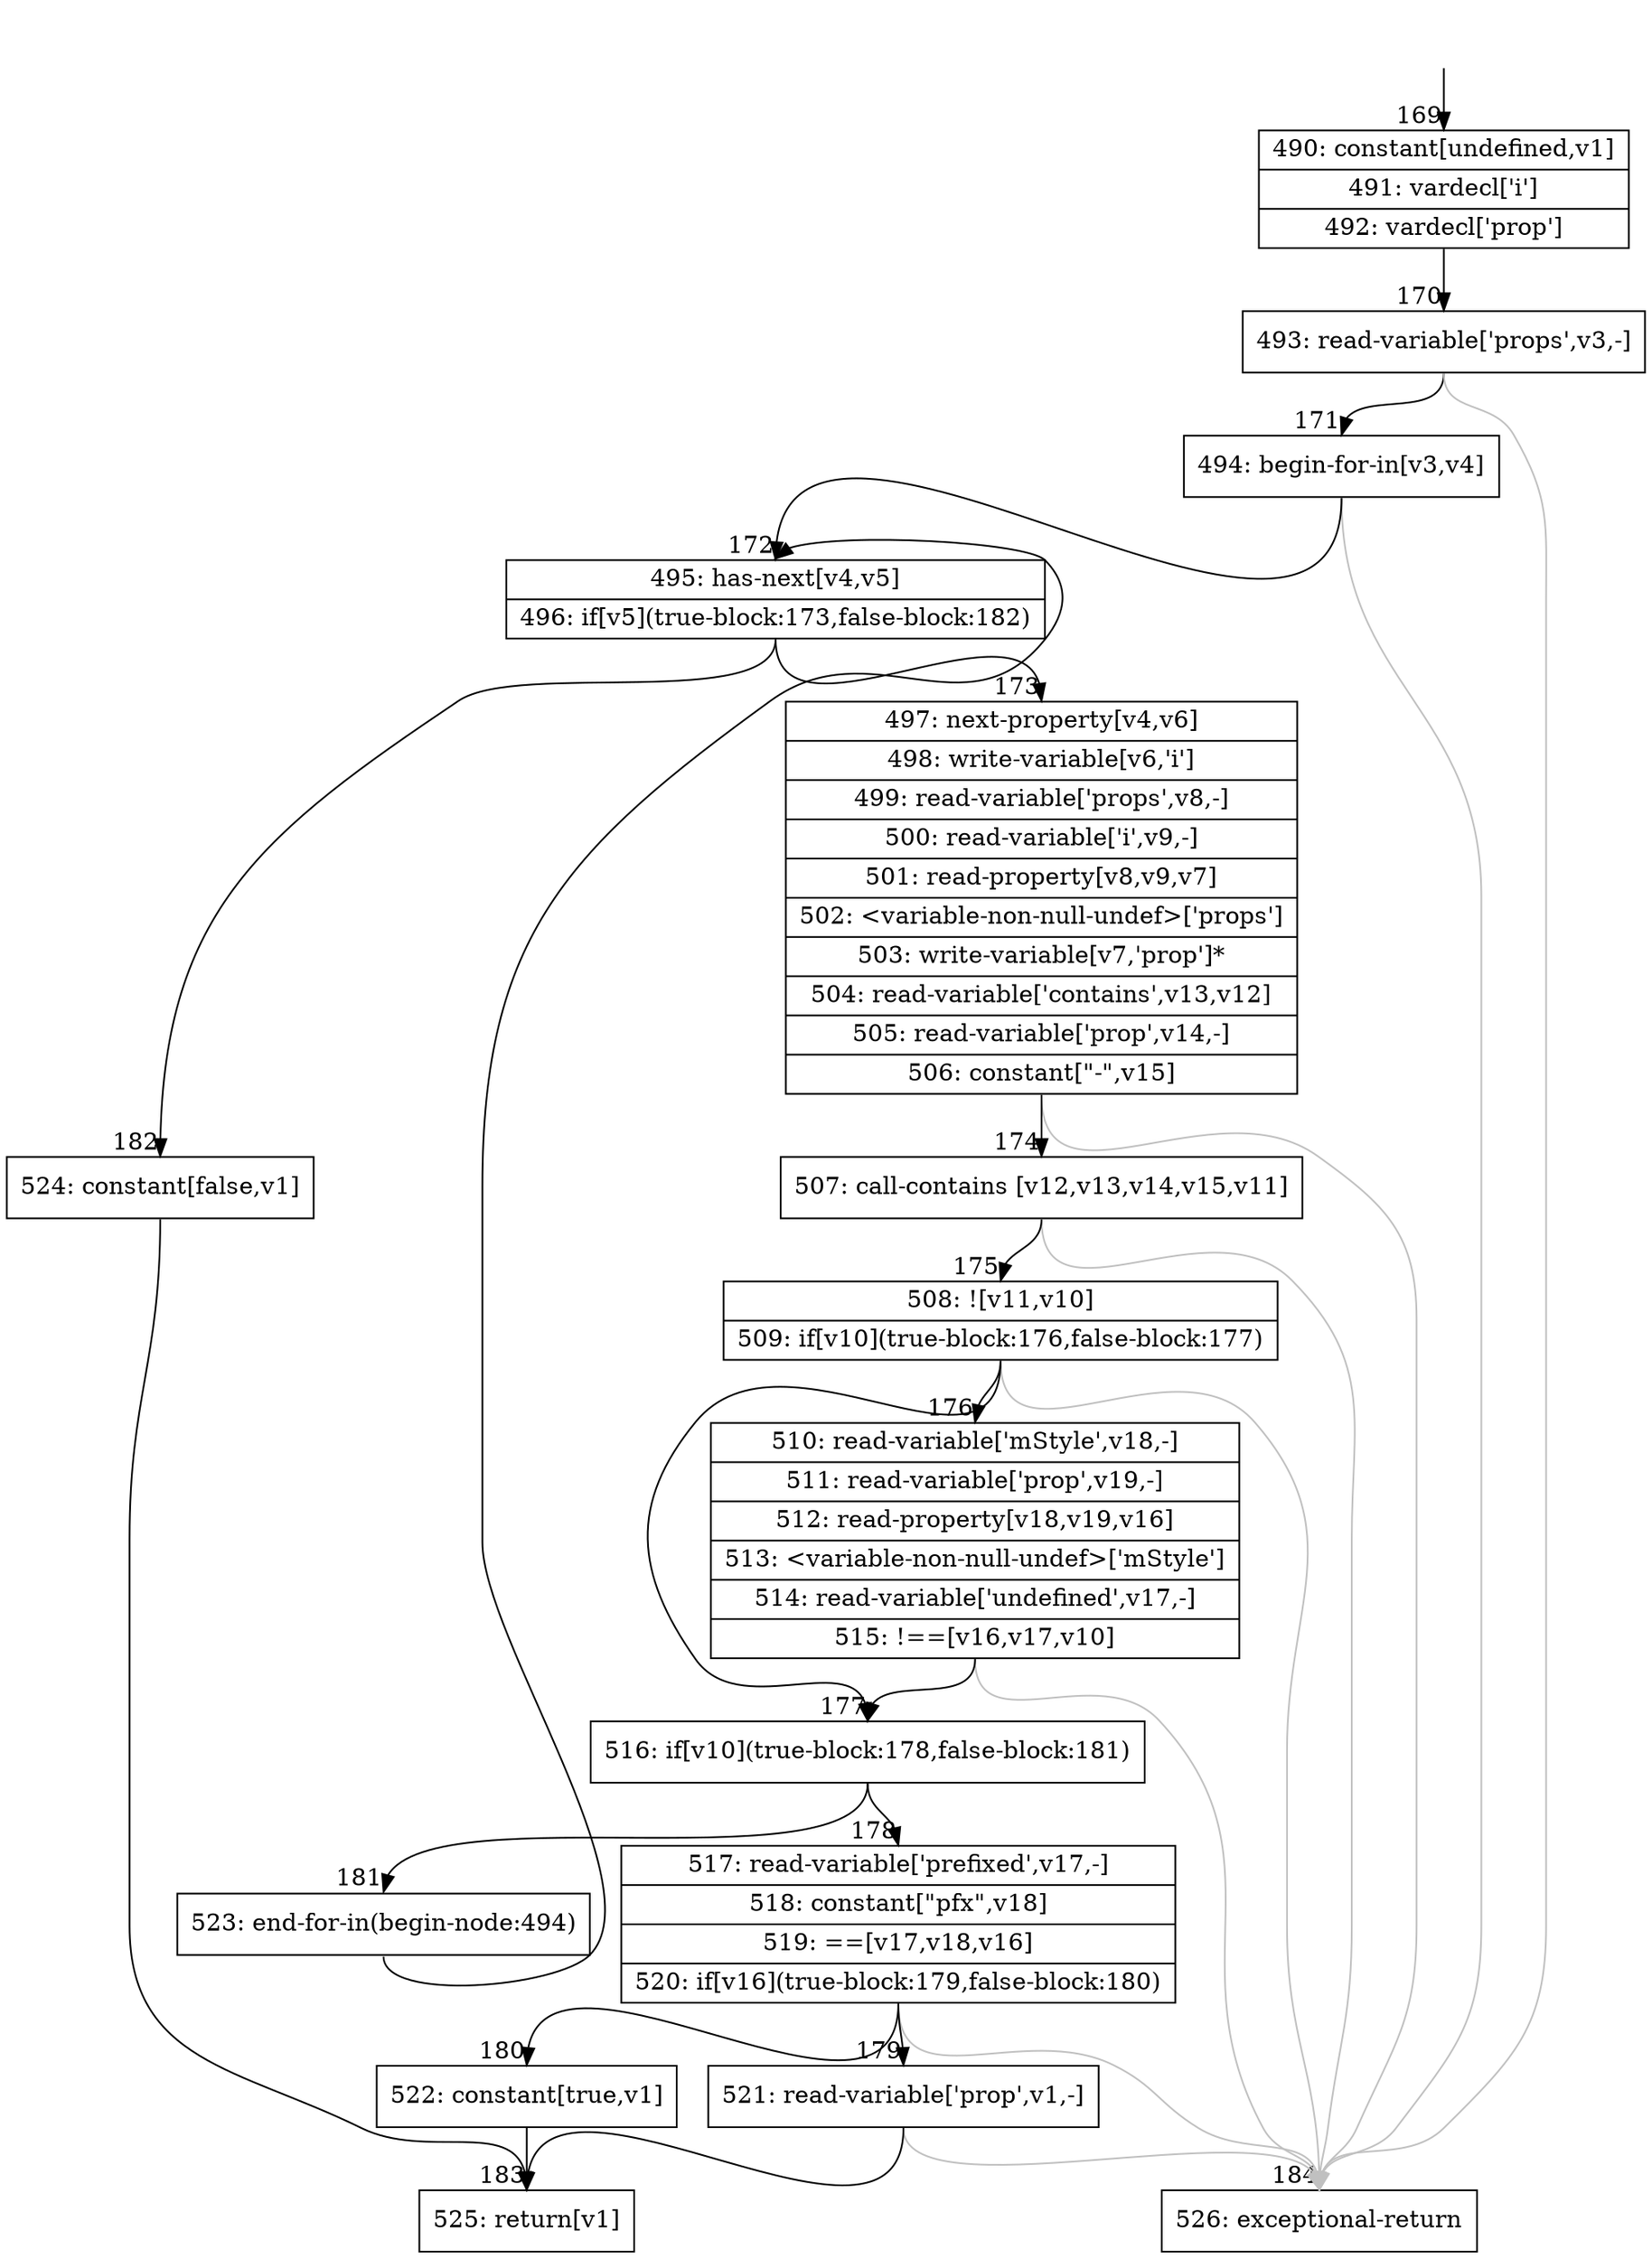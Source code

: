 digraph {
rankdir="TD"
BB_entry16[shape=none,label=""];
BB_entry16 -> BB169 [tailport=s, headport=n, headlabel="    169"]
BB169 [shape=record label="{490: constant[undefined,v1]|491: vardecl['i']|492: vardecl['prop']}" ] 
BB169 -> BB170 [tailport=s, headport=n, headlabel="      170"]
BB170 [shape=record label="{493: read-variable['props',v3,-]}" ] 
BB170 -> BB171 [tailport=s, headport=n, headlabel="      171"]
BB170 -> BB184 [tailport=s, headport=n, color=gray, headlabel="      184"]
BB171 [shape=record label="{494: begin-for-in[v3,v4]}" ] 
BB171 -> BB172 [tailport=s, headport=n, headlabel="      172"]
BB171 -> BB184 [tailport=s, headport=n, color=gray]
BB172 [shape=record label="{495: has-next[v4,v5]|496: if[v5](true-block:173,false-block:182)}" ] 
BB172 -> BB173 [tailport=s, headport=n, headlabel="      173"]
BB172 -> BB182 [tailport=s, headport=n, headlabel="      182"]
BB173 [shape=record label="{497: next-property[v4,v6]|498: write-variable[v6,'i']|499: read-variable['props',v8,-]|500: read-variable['i',v9,-]|501: read-property[v8,v9,v7]|502: \<variable-non-null-undef\>['props']|503: write-variable[v7,'prop']*|504: read-variable['contains',v13,v12]|505: read-variable['prop',v14,-]|506: constant[\"-\",v15]}" ] 
BB173 -> BB174 [tailport=s, headport=n, headlabel="      174"]
BB173 -> BB184 [tailport=s, headport=n, color=gray]
BB174 [shape=record label="{507: call-contains [v12,v13,v14,v15,v11]}" ] 
BB174 -> BB175 [tailport=s, headport=n, headlabel="      175"]
BB174 -> BB184 [tailport=s, headport=n, color=gray]
BB175 [shape=record label="{508: ![v11,v10]|509: if[v10](true-block:176,false-block:177)}" ] 
BB175 -> BB177 [tailport=s, headport=n, headlabel="      177"]
BB175 -> BB176 [tailport=s, headport=n, headlabel="      176"]
BB175 -> BB184 [tailport=s, headport=n, color=gray]
BB176 [shape=record label="{510: read-variable['mStyle',v18,-]|511: read-variable['prop',v19,-]|512: read-property[v18,v19,v16]|513: \<variable-non-null-undef\>['mStyle']|514: read-variable['undefined',v17,-]|515: !==[v16,v17,v10]}" ] 
BB176 -> BB177 [tailport=s, headport=n]
BB176 -> BB184 [tailport=s, headport=n, color=gray]
BB177 [shape=record label="{516: if[v10](true-block:178,false-block:181)}" ] 
BB177 -> BB178 [tailport=s, headport=n, headlabel="      178"]
BB177 -> BB181 [tailport=s, headport=n, headlabel="      181"]
BB178 [shape=record label="{517: read-variable['prefixed',v17,-]|518: constant[\"pfx\",v18]|519: ==[v17,v18,v16]|520: if[v16](true-block:179,false-block:180)}" ] 
BB178 -> BB179 [tailport=s, headport=n, headlabel="      179"]
BB178 -> BB180 [tailport=s, headport=n, headlabel="      180"]
BB178 -> BB184 [tailport=s, headport=n, color=gray]
BB179 [shape=record label="{521: read-variable['prop',v1,-]}" ] 
BB179 -> BB183 [tailport=s, headport=n, headlabel="      183"]
BB179 -> BB184 [tailport=s, headport=n, color=gray]
BB180 [shape=record label="{522: constant[true,v1]}" ] 
BB180 -> BB183 [tailport=s, headport=n]
BB181 [shape=record label="{523: end-for-in(begin-node:494)}" ] 
BB181 -> BB172 [tailport=s, headport=n]
BB182 [shape=record label="{524: constant[false,v1]}" ] 
BB182 -> BB183 [tailport=s, headport=n]
BB183 [shape=record label="{525: return[v1]}" ] 
BB184 [shape=record label="{526: exceptional-return}" ] 
//#$~ 226
}
